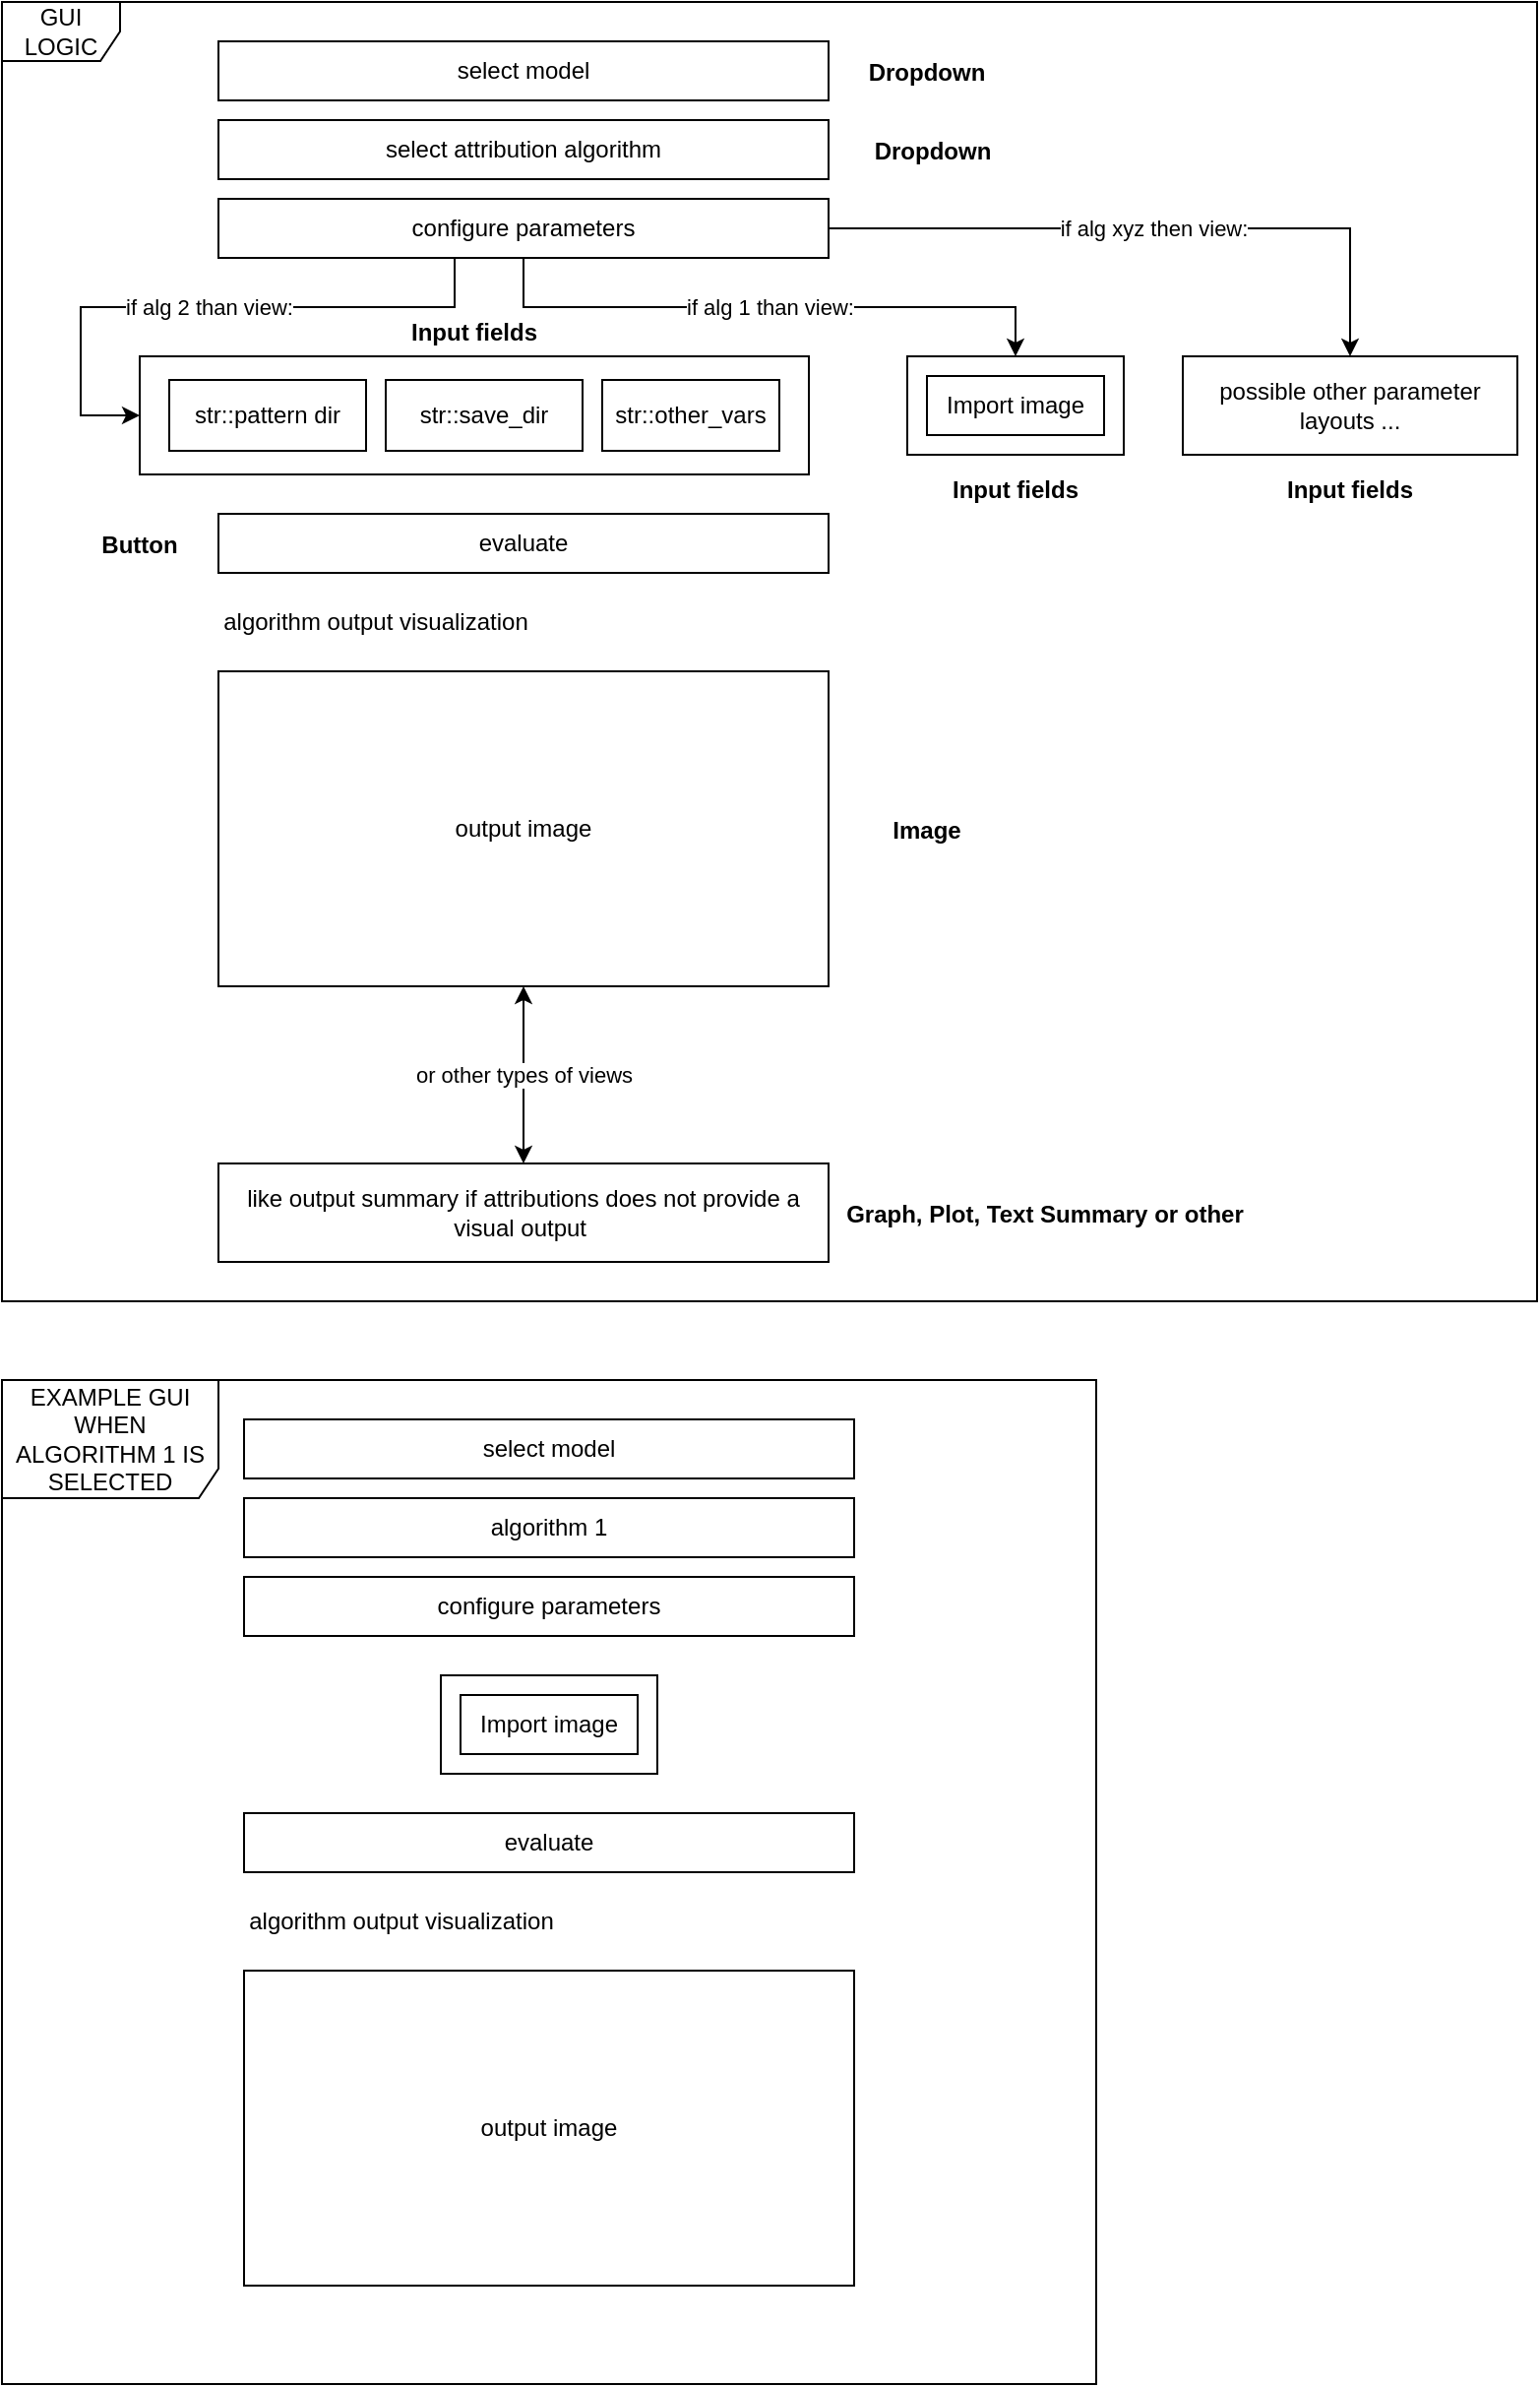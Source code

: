 <mxfile version="20.1.1" type="device"><diagram id="qN9rAUEAos9eLv6Usqyn" name="Page-1"><mxGraphModel dx="1200" dy="752" grid="1" gridSize="10" guides="1" tooltips="1" connect="1" arrows="1" fold="1" page="1" pageScale="1" pageWidth="827" pageHeight="1169" math="0" shadow="0"><root><mxCell id="0"/><mxCell id="1" parent="0"/><mxCell id="8Baw4qKV7b6z1hcN9i07-53" value="EXAMPLE GUI WHEN ALGORITHM 1 IS SELECTED" style="shape=umlFrame;whiteSpace=wrap;html=1;width=110;height=60;" vertex="1" parent="1"><mxGeometry x="20" y="700" width="556" height="510" as="geometry"/></mxCell><mxCell id="8Baw4qKV7b6z1hcN9i07-2" value="output image" style="rounded=0;whiteSpace=wrap;html=1;" vertex="1" parent="1"><mxGeometry x="130" y="340" width="310" height="160" as="geometry"/></mxCell><mxCell id="8Baw4qKV7b6z1hcN9i07-3" value="select attribution algorithm" style="rounded=0;whiteSpace=wrap;html=1;" vertex="1" parent="1"><mxGeometry x="130" y="60" width="310" height="30" as="geometry"/></mxCell><mxCell id="8Baw4qKV7b6z1hcN9i07-11" value="if alg 1 than view:" style="edgeStyle=orthogonalEdgeStyle;rounded=0;orthogonalLoop=1;jettySize=auto;html=1;exitX=0.5;exitY=1;exitDx=0;exitDy=0;entryX=0.5;entryY=0;entryDx=0;entryDy=0;" edge="1" parent="1" source="8Baw4qKV7b6z1hcN9i07-4" target="8Baw4qKV7b6z1hcN9i07-16"><mxGeometry relative="1" as="geometry"><mxPoint x="580" y="140" as="targetPoint"/></mxGeometry></mxCell><mxCell id="8Baw4qKV7b6z1hcN9i07-21" value="if alg 2 than view:" style="edgeStyle=orthogonalEdgeStyle;rounded=0;orthogonalLoop=1;jettySize=auto;html=1;entryX=0;entryY=0.5;entryDx=0;entryDy=0;" edge="1" parent="1" source="8Baw4qKV7b6z1hcN9i07-4" target="8Baw4qKV7b6z1hcN9i07-18"><mxGeometry relative="1" as="geometry"><Array as="points"><mxPoint x="250" y="155"/><mxPoint x="60" y="155"/><mxPoint x="60" y="210"/></Array></mxGeometry></mxCell><mxCell id="8Baw4qKV7b6z1hcN9i07-25" value="if alg xyz then view:" style="edgeStyle=orthogonalEdgeStyle;rounded=0;orthogonalLoop=1;jettySize=auto;html=1;" edge="1" parent="1" source="8Baw4qKV7b6z1hcN9i07-4" target="8Baw4qKV7b6z1hcN9i07-26"><mxGeometry relative="1" as="geometry"><mxPoint x="670" y="180" as="targetPoint"/></mxGeometry></mxCell><mxCell id="8Baw4qKV7b6z1hcN9i07-4" value="configure parameters" style="rounded=0;whiteSpace=wrap;html=1;" vertex="1" parent="1"><mxGeometry x="130" y="100" width="310" height="30" as="geometry"/></mxCell><mxCell id="8Baw4qKV7b6z1hcN9i07-5" value="select model" style="rounded=0;whiteSpace=wrap;html=1;" vertex="1" parent="1"><mxGeometry x="130" y="20" width="310" height="30" as="geometry"/></mxCell><mxCell id="8Baw4qKV7b6z1hcN9i07-7" value="evaluate" style="rounded=0;whiteSpace=wrap;html=1;" vertex="1" parent="1"><mxGeometry x="130" y="260" width="310" height="30" as="geometry"/></mxCell><mxCell id="8Baw4qKV7b6z1hcN9i07-8" value="algorithm output visualization" style="text;html=1;strokeColor=none;fillColor=none;align=center;verticalAlign=middle;whiteSpace=wrap;rounded=0;" vertex="1" parent="1"><mxGeometry x="130" y="300" width="160" height="30" as="geometry"/></mxCell><mxCell id="8Baw4qKV7b6z1hcN9i07-23" value="" style="group" vertex="1" connectable="0" parent="1"><mxGeometry x="480" y="180" width="110" height="50" as="geometry"/></mxCell><mxCell id="8Baw4qKV7b6z1hcN9i07-16" value="" style="rounded=0;whiteSpace=wrap;html=1;" vertex="1" parent="8Baw4qKV7b6z1hcN9i07-23"><mxGeometry width="110" height="50" as="geometry"/></mxCell><mxCell id="8Baw4qKV7b6z1hcN9i07-9" value="Import image" style="rounded=0;whiteSpace=wrap;html=1;" vertex="1" parent="8Baw4qKV7b6z1hcN9i07-23"><mxGeometry x="10" y="10" width="90" height="30" as="geometry"/></mxCell><mxCell id="8Baw4qKV7b6z1hcN9i07-24" value="" style="group" vertex="1" connectable="0" parent="1"><mxGeometry x="90" y="180" width="340" height="60" as="geometry"/></mxCell><mxCell id="8Baw4qKV7b6z1hcN9i07-18" value="" style="rounded=0;whiteSpace=wrap;html=1;" vertex="1" parent="8Baw4qKV7b6z1hcN9i07-24"><mxGeometry width="340" height="60" as="geometry"/></mxCell><mxCell id="8Baw4qKV7b6z1hcN9i07-12" value="str::pattern dir" style="rounded=0;whiteSpace=wrap;html=1;" vertex="1" parent="8Baw4qKV7b6z1hcN9i07-24"><mxGeometry x="15" y="12" width="100" height="36" as="geometry"/></mxCell><mxCell id="8Baw4qKV7b6z1hcN9i07-13" value="str::save_dir" style="rounded=0;whiteSpace=wrap;html=1;" vertex="1" parent="8Baw4qKV7b6z1hcN9i07-24"><mxGeometry x="125" y="12" width="100" height="36" as="geometry"/></mxCell><mxCell id="8Baw4qKV7b6z1hcN9i07-14" value="str::other_vars" style="rounded=0;whiteSpace=wrap;html=1;" vertex="1" parent="8Baw4qKV7b6z1hcN9i07-24"><mxGeometry x="235" y="12" width="90" height="36" as="geometry"/></mxCell><mxCell id="8Baw4qKV7b6z1hcN9i07-26" value="possible other parameter layouts ..." style="rounded=0;whiteSpace=wrap;html=1;" vertex="1" parent="1"><mxGeometry x="620" y="180" width="170" height="50" as="geometry"/></mxCell><mxCell id="8Baw4qKV7b6z1hcN9i07-27" value="like output summary if attributions does not provide a visual output&amp;nbsp;" style="rounded=0;whiteSpace=wrap;html=1;" vertex="1" parent="1"><mxGeometry x="130" y="590" width="310" height="50" as="geometry"/></mxCell><mxCell id="8Baw4qKV7b6z1hcN9i07-28" value="or other types of views" style="endArrow=classic;startArrow=classic;html=1;rounded=0;entryX=0.5;entryY=1;entryDx=0;entryDy=0;exitX=0.5;exitY=0;exitDx=0;exitDy=0;" edge="1" parent="1" source="8Baw4qKV7b6z1hcN9i07-27" target="8Baw4qKV7b6z1hcN9i07-2"><mxGeometry width="50" height="50" relative="1" as="geometry"><mxPoint x="350" y="540" as="sourcePoint"/><mxPoint x="400" y="490" as="targetPoint"/></mxGeometry></mxCell><mxCell id="8Baw4qKV7b6z1hcN9i07-31" value="GUI LOGIC" style="shape=umlFrame;whiteSpace=wrap;html=1;" vertex="1" parent="1"><mxGeometry x="20" width="780" height="660" as="geometry"/></mxCell><mxCell id="8Baw4qKV7b6z1hcN9i07-33" value="output image" style="rounded=0;whiteSpace=wrap;html=1;" vertex="1" parent="1"><mxGeometry x="143" y="1000" width="310" height="160" as="geometry"/></mxCell><mxCell id="8Baw4qKV7b6z1hcN9i07-34" value="algorithm 1" style="rounded=0;whiteSpace=wrap;html=1;" vertex="1" parent="1"><mxGeometry x="143" y="760" width="310" height="30" as="geometry"/></mxCell><mxCell id="8Baw4qKV7b6z1hcN9i07-38" value="configure parameters" style="rounded=0;whiteSpace=wrap;html=1;" vertex="1" parent="1"><mxGeometry x="143" y="800" width="310" height="30" as="geometry"/></mxCell><mxCell id="8Baw4qKV7b6z1hcN9i07-39" value="select model" style="rounded=0;whiteSpace=wrap;html=1;" vertex="1" parent="1"><mxGeometry x="143" y="720" width="310" height="30" as="geometry"/></mxCell><mxCell id="8Baw4qKV7b6z1hcN9i07-40" value="evaluate" style="rounded=0;whiteSpace=wrap;html=1;" vertex="1" parent="1"><mxGeometry x="143" y="920" width="310" height="30" as="geometry"/></mxCell><mxCell id="8Baw4qKV7b6z1hcN9i07-41" value="algorithm output visualization" style="text;html=1;strokeColor=none;fillColor=none;align=center;verticalAlign=middle;whiteSpace=wrap;rounded=0;" vertex="1" parent="1"><mxGeometry x="143" y="960" width="160" height="30" as="geometry"/></mxCell><mxCell id="8Baw4qKV7b6z1hcN9i07-42" value="" style="group" vertex="1" connectable="0" parent="1"><mxGeometry x="243" y="850" width="110" height="50" as="geometry"/></mxCell><mxCell id="8Baw4qKV7b6z1hcN9i07-43" value="" style="rounded=0;whiteSpace=wrap;html=1;" vertex="1" parent="8Baw4qKV7b6z1hcN9i07-42"><mxGeometry width="110" height="50" as="geometry"/></mxCell><mxCell id="8Baw4qKV7b6z1hcN9i07-44" value="Import image" style="rounded=0;whiteSpace=wrap;html=1;" vertex="1" parent="8Baw4qKV7b6z1hcN9i07-42"><mxGeometry x="10" y="10" width="90" height="30" as="geometry"/></mxCell><mxCell id="8Baw4qKV7b6z1hcN9i07-54" value="Dropdown" style="text;align=center;fontStyle=1;verticalAlign=middle;spacingLeft=3;spacingRight=3;strokeColor=none;rotatable=0;points=[[0,0.5],[1,0.5]];portConstraint=eastwest;" vertex="1" parent="1"><mxGeometry x="450" y="22" width="80" height="26" as="geometry"/></mxCell><mxCell id="8Baw4qKV7b6z1hcN9i07-55" value="Dropdown" style="text;align=center;fontStyle=1;verticalAlign=middle;spacingLeft=3;spacingRight=3;strokeColor=none;rotatable=0;points=[[0,0.5],[1,0.5]];portConstraint=eastwest;" vertex="1" parent="1"><mxGeometry x="453" y="62" width="80" height="26" as="geometry"/></mxCell><mxCell id="8Baw4qKV7b6z1hcN9i07-56" value="Input fields" style="text;align=center;fontStyle=1;verticalAlign=middle;spacingLeft=3;spacingRight=3;strokeColor=none;rotatable=0;points=[[0,0.5],[1,0.5]];portConstraint=eastwest;" vertex="1" parent="1"><mxGeometry x="220" y="154" width="80" height="26" as="geometry"/></mxCell><mxCell id="8Baw4qKV7b6z1hcN9i07-57" value="Input fields" style="text;align=center;fontStyle=1;verticalAlign=middle;spacingLeft=3;spacingRight=3;strokeColor=none;rotatable=0;points=[[0,0.5],[1,0.5]];portConstraint=eastwest;" vertex="1" parent="1"><mxGeometry x="495" y="234" width="80" height="26" as="geometry"/></mxCell><mxCell id="8Baw4qKV7b6z1hcN9i07-58" value="Input fields" style="text;align=center;fontStyle=1;verticalAlign=middle;spacingLeft=3;spacingRight=3;strokeColor=none;rotatable=0;points=[[0,0.5],[1,0.5]];portConstraint=eastwest;" vertex="1" parent="1"><mxGeometry x="665" y="234" width="80" height="26" as="geometry"/></mxCell><mxCell id="8Baw4qKV7b6z1hcN9i07-59" value="Button" style="text;align=center;fontStyle=1;verticalAlign=middle;spacingLeft=3;spacingRight=3;strokeColor=none;rotatable=0;points=[[0,0.5],[1,0.5]];portConstraint=eastwest;" vertex="1" parent="1"><mxGeometry x="50" y="262" width="80" height="26" as="geometry"/></mxCell><mxCell id="8Baw4qKV7b6z1hcN9i07-60" value="Image" style="text;align=center;fontStyle=1;verticalAlign=middle;spacingLeft=3;spacingRight=3;strokeColor=none;rotatable=0;points=[[0,0.5],[1,0.5]];portConstraint=eastwest;" vertex="1" parent="1"><mxGeometry x="450" y="407" width="80" height="26" as="geometry"/></mxCell><mxCell id="8Baw4qKV7b6z1hcN9i07-61" value="Graph, Plot, Text Summary or other" style="text;align=center;fontStyle=1;verticalAlign=middle;spacingLeft=3;spacingRight=3;strokeColor=none;rotatable=0;points=[[0,0.5],[1,0.5]];portConstraint=eastwest;" vertex="1" parent="1"><mxGeometry x="510" y="602" width="80" height="26" as="geometry"/></mxCell></root></mxGraphModel></diagram></mxfile>